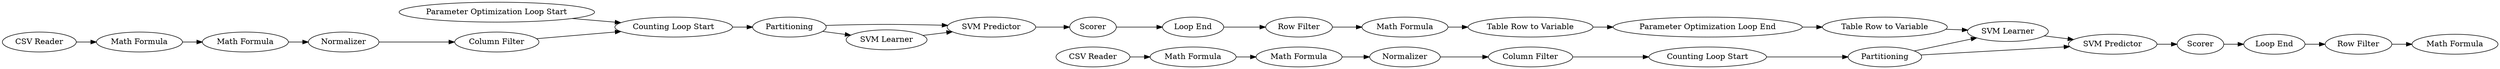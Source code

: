 digraph {
	39 -> 36
	41 -> 42
	32 -> 36
	43 -> 32
	13 -> 14
	24 -> 43
	20 -> 3
	21 -> 22
	38 -> 29
	23 -> 20
	16 -> 20
	37 -> 41
	18 -> 19
	10 -> 21
	3 -> 18
	31 -> 33
	14 -> 15
	42 -> 27
	33 -> 35
	29 -> 31
	15 -> 16
	25 -> 18
	39 -> 32
	36 -> 37
	22 -> 26
	26 -> 24
	40 -> 39
	35 -> 40
	3 -> 25
	2 -> 13
	19 -> 10
	27 [label="Math Formula"]
	18 [label="SVM Predictor"]
	21 [label="Row Filter"]
	26 [label="Table Row to Variable"]
	3 [label=Partitioning]
	19 [label=Scorer]
	24 [label="Parameter Optimization Loop End"]
	41 [label="Loop End"]
	31 [label="Math Formula"]
	15 [label=Normalizer]
	25 [label="SVM Learner"]
	10 [label="Loop End"]
	16 [label="Column Filter"]
	42 [label="Row Filter"]
	22 [label="Math Formula"]
	23 [label="Parameter Optimization Loop Start"]
	14 [label="Math Formula"]
	38 [label="CSV Reader"]
	13 [label="Math Formula"]
	20 [label="Counting Loop Start"]
	43 [label="Table Row to Variable"]
	35 [label="Column Filter"]
	29 [label="Math Formula"]
	36 [label="SVM Predictor"]
	40 [label="Counting Loop Start"]
	39 [label=Partitioning]
	33 [label=Normalizer]
	32 [label="SVM Learner"]
	2 [label="CSV Reader"]
	37 [label=Scorer]
	rankdir=LR
}
